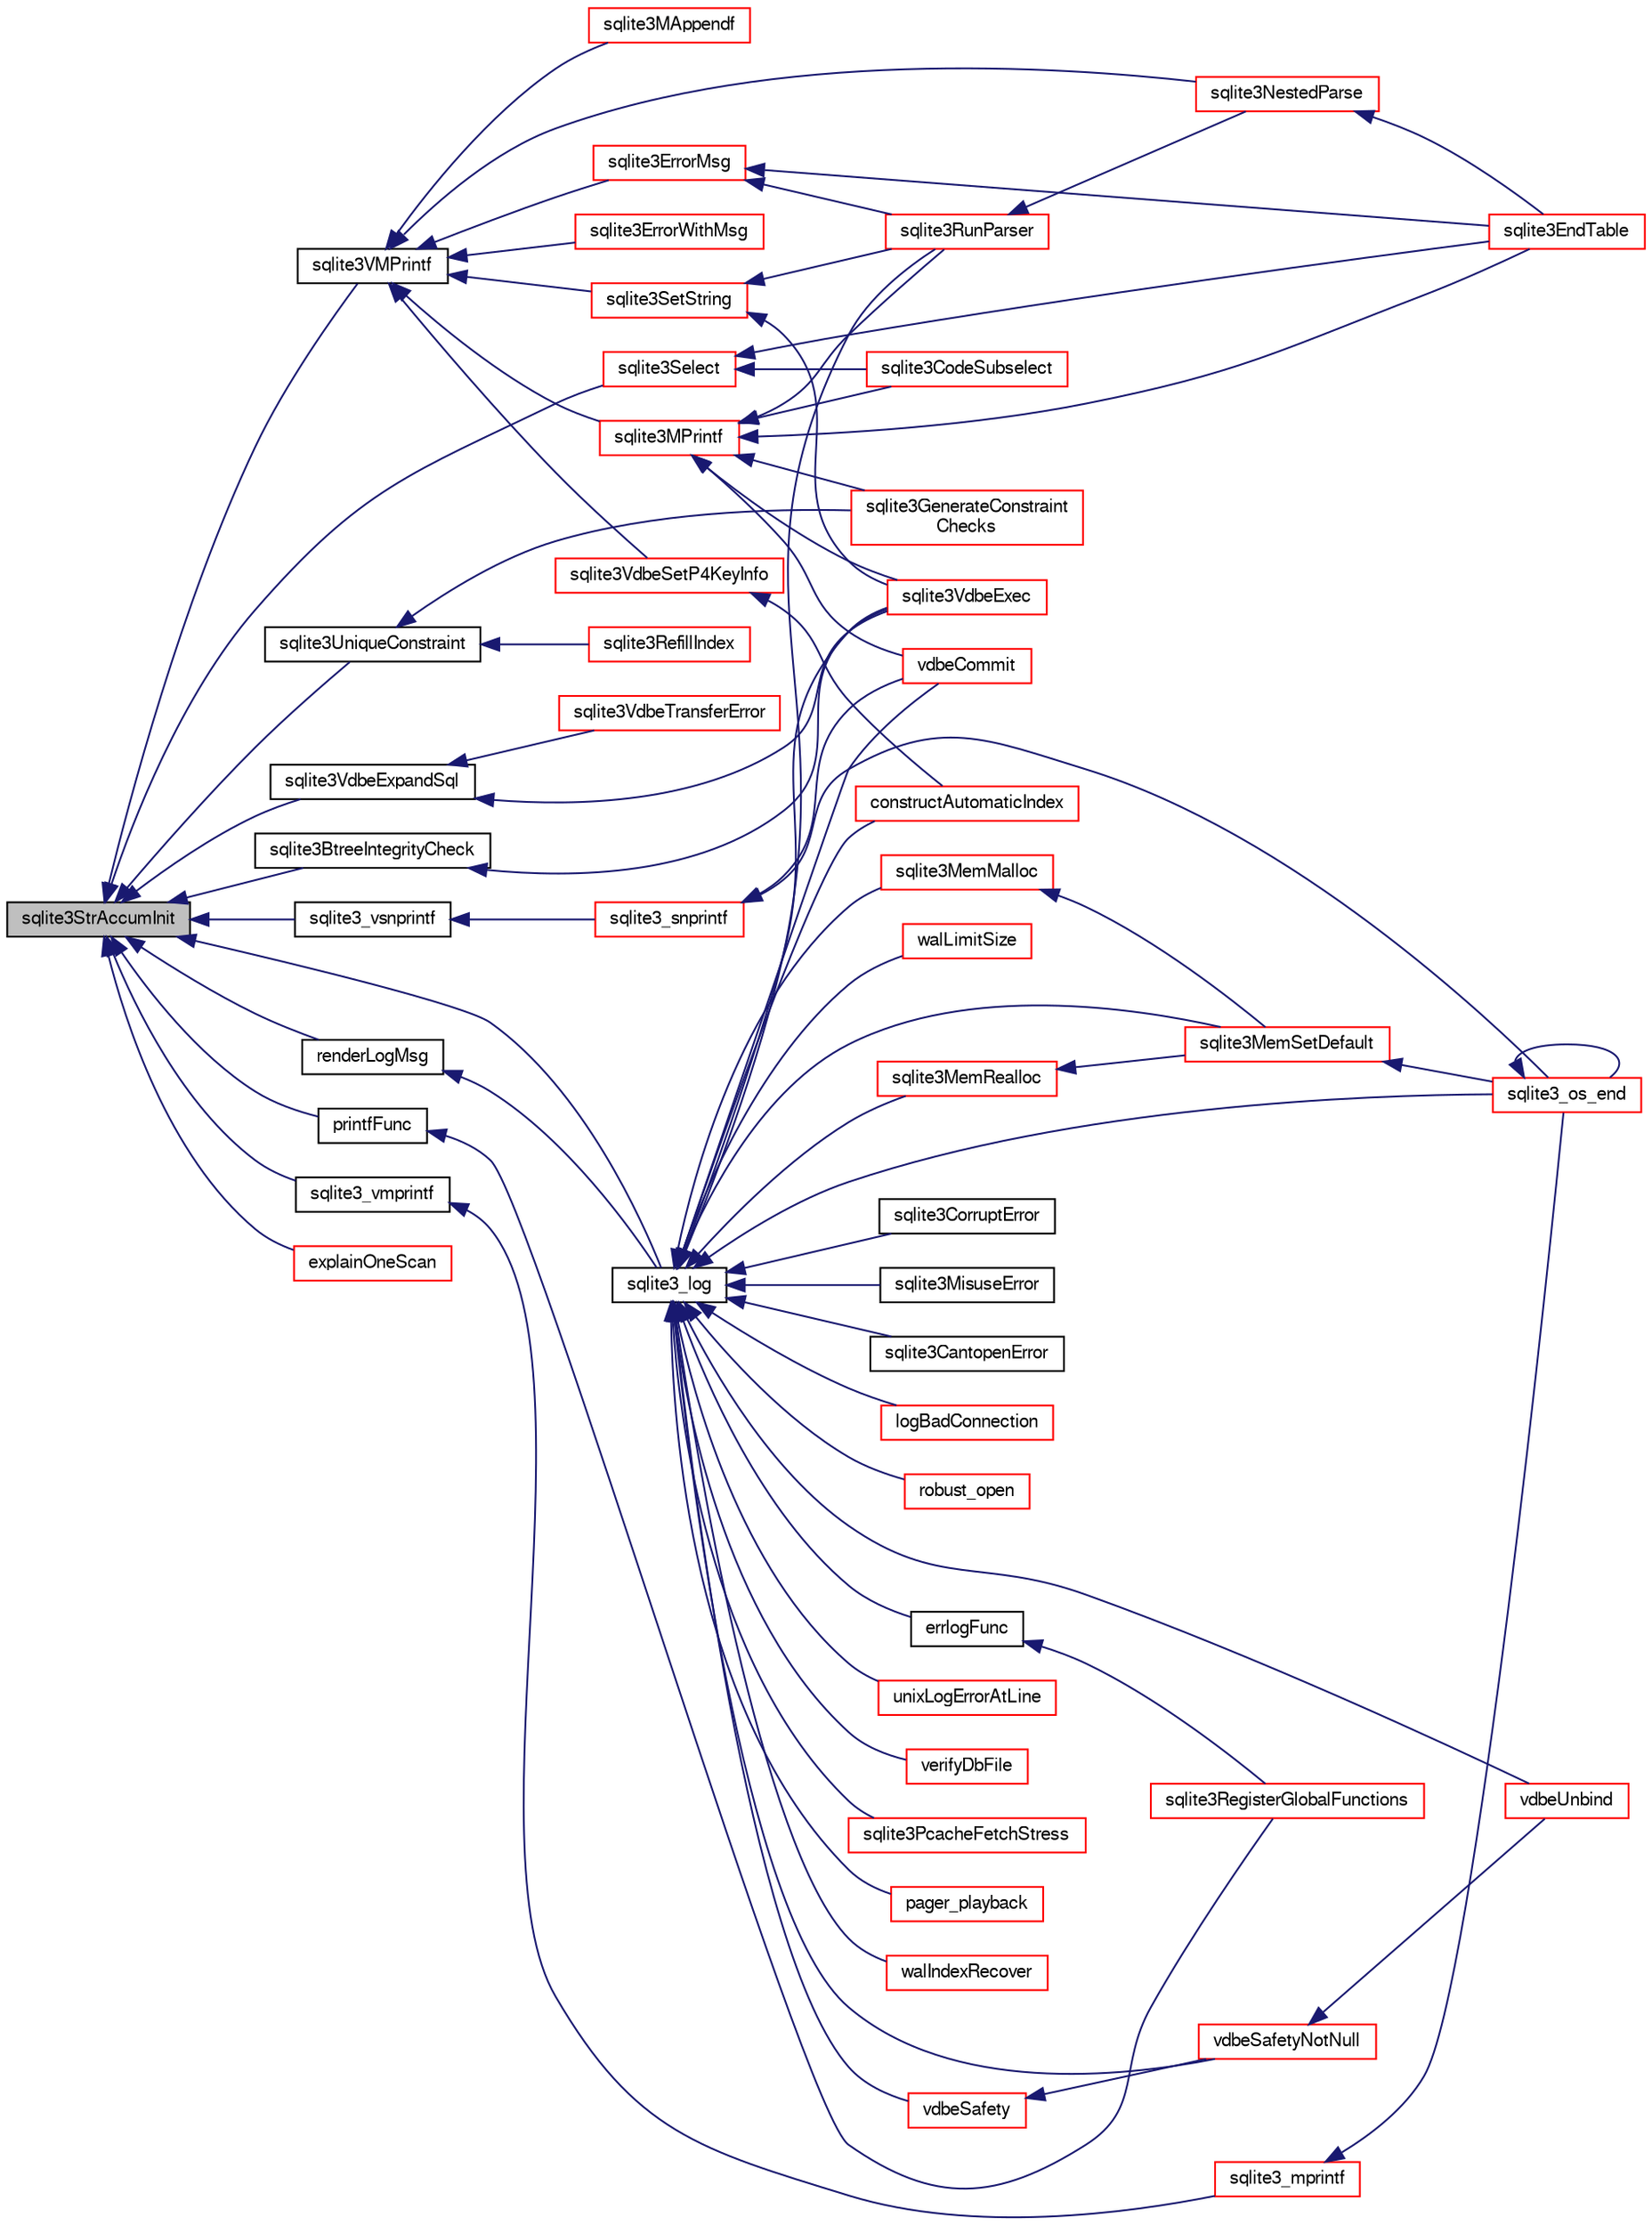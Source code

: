 digraph "sqlite3StrAccumInit"
{
  edge [fontname="FreeSans",fontsize="10",labelfontname="FreeSans",labelfontsize="10"];
  node [fontname="FreeSans",fontsize="10",shape=record];
  rankdir="LR";
  Node718307 [label="sqlite3StrAccumInit",height=0.2,width=0.4,color="black", fillcolor="grey75", style="filled", fontcolor="black"];
  Node718307 -> Node718308 [dir="back",color="midnightblue",fontsize="10",style="solid",fontname="FreeSans"];
  Node718308 [label="sqlite3VMPrintf",height=0.2,width=0.4,color="black", fillcolor="white", style="filled",URL="$sqlite3_8c.html#a05535d0982ef06fbc2ee8195ebbae689"];
  Node718308 -> Node718309 [dir="back",color="midnightblue",fontsize="10",style="solid",fontname="FreeSans"];
  Node718309 [label="sqlite3SetString",height=0.2,width=0.4,color="red", fillcolor="white", style="filled",URL="$sqlite3_8c.html#aad368822484a1ceae010a829e27454ae"];
  Node718309 -> Node718336 [dir="back",color="midnightblue",fontsize="10",style="solid",fontname="FreeSans"];
  Node718336 [label="sqlite3VdbeExec",height=0.2,width=0.4,color="red", fillcolor="white", style="filled",URL="$sqlite3_8c.html#a8ce40a614bdc56719c4d642b1e4dfb21"];
  Node718309 -> Node718478 [dir="back",color="midnightblue",fontsize="10",style="solid",fontname="FreeSans"];
  Node718478 [label="sqlite3RunParser",height=0.2,width=0.4,color="red", fillcolor="white", style="filled",URL="$sqlite3_8c.html#a174f16a9adcc64bf971bae4a5ffa3488"];
  Node718478 -> Node718479 [dir="back",color="midnightblue",fontsize="10",style="solid",fontname="FreeSans"];
  Node718479 [label="sqlite3NestedParse",height=0.2,width=0.4,color="red", fillcolor="white", style="filled",URL="$sqlite3_8c.html#ae78bd6187a28892732af5428ec15b03f"];
  Node718479 -> Node718353 [dir="back",color="midnightblue",fontsize="10",style="solid",fontname="FreeSans"];
  Node718353 [label="sqlite3EndTable",height=0.2,width=0.4,color="red", fillcolor="white", style="filled",URL="$sqlite3_8c.html#a7b5f2c66c0f0b6f819d970ca389768b0"];
  Node718308 -> Node718574 [dir="back",color="midnightblue",fontsize="10",style="solid",fontname="FreeSans"];
  Node718574 [label="sqlite3MPrintf",height=0.2,width=0.4,color="red", fillcolor="white", style="filled",URL="$sqlite3_8c.html#a208ef0df84e9778778804a19af03efea"];
  Node718574 -> Node718581 [dir="back",color="midnightblue",fontsize="10",style="solid",fontname="FreeSans"];
  Node718581 [label="vdbeCommit",height=0.2,width=0.4,color="red", fillcolor="white", style="filled",URL="$sqlite3_8c.html#a5d7f1e0625451b987728f600cfe1b92d"];
  Node718574 -> Node718336 [dir="back",color="midnightblue",fontsize="10",style="solid",fontname="FreeSans"];
  Node718574 -> Node718391 [dir="back",color="midnightblue",fontsize="10",style="solid",fontname="FreeSans"];
  Node718391 [label="sqlite3CodeSubselect",height=0.2,width=0.4,color="red", fillcolor="white", style="filled",URL="$sqlite3_8c.html#aa69b46d2204a1d1b110107a1be12ee0c"];
  Node718574 -> Node718353 [dir="back",color="midnightblue",fontsize="10",style="solid",fontname="FreeSans"];
  Node718574 -> Node718364 [dir="back",color="midnightblue",fontsize="10",style="solid",fontname="FreeSans"];
  Node718364 [label="sqlite3GenerateConstraint\lChecks",height=0.2,width=0.4,color="red", fillcolor="white", style="filled",URL="$sqlite3_8c.html#aef639c1e6a0c0a67ca6e7690ad931bd2"];
  Node718574 -> Node718478 [dir="back",color="midnightblue",fontsize="10",style="solid",fontname="FreeSans"];
  Node718308 -> Node719157 [dir="back",color="midnightblue",fontsize="10",style="solid",fontname="FreeSans"];
  Node719157 [label="sqlite3MAppendf",height=0.2,width=0.4,color="red", fillcolor="white", style="filled",URL="$sqlite3_8c.html#a43b33971f250cf38164a84f751057bce"];
  Node718308 -> Node719038 [dir="back",color="midnightblue",fontsize="10",style="solid",fontname="FreeSans"];
  Node719038 [label="sqlite3ErrorWithMsg",height=0.2,width=0.4,color="red", fillcolor="white", style="filled",URL="$sqlite3_8c.html#a11feb4cd8e77d59df266587cfe1b2641"];
  Node718308 -> Node719158 [dir="back",color="midnightblue",fontsize="10",style="solid",fontname="FreeSans"];
  Node719158 [label="sqlite3ErrorMsg",height=0.2,width=0.4,color="red", fillcolor="white", style="filled",URL="$sqlite3_8c.html#aee2798e173651adae0f9c85469f3457d"];
  Node719158 -> Node718353 [dir="back",color="midnightblue",fontsize="10",style="solid",fontname="FreeSans"];
  Node719158 -> Node718478 [dir="back",color="midnightblue",fontsize="10",style="solid",fontname="FreeSans"];
  Node718308 -> Node718770 [dir="back",color="midnightblue",fontsize="10",style="solid",fontname="FreeSans"];
  Node718770 [label="sqlite3VdbeSetP4KeyInfo",height=0.2,width=0.4,color="red", fillcolor="white", style="filled",URL="$sqlite3_8c.html#a342090b36fbf7fdace2a23b8efca030c"];
  Node718770 -> Node718405 [dir="back",color="midnightblue",fontsize="10",style="solid",fontname="FreeSans"];
  Node718405 [label="constructAutomaticIndex",height=0.2,width=0.4,color="red", fillcolor="white", style="filled",URL="$sqlite3_8c.html#aad43d38bc718f4c8e8d0dd8f33ed526f"];
  Node718308 -> Node718479 [dir="back",color="midnightblue",fontsize="10",style="solid",fontname="FreeSans"];
  Node718307 -> Node718807 [dir="back",color="midnightblue",fontsize="10",style="solid",fontname="FreeSans"];
  Node718807 [label="sqlite3_vmprintf",height=0.2,width=0.4,color="black", fillcolor="white", style="filled",URL="$sqlite3_8h.html#ac240de67ddf003828f16a6d9dd3fa3ca"];
  Node718807 -> Node718808 [dir="back",color="midnightblue",fontsize="10",style="solid",fontname="FreeSans"];
  Node718808 [label="sqlite3_mprintf",height=0.2,width=0.4,color="red", fillcolor="white", style="filled",URL="$sqlite3_8h.html#a9533933e57f7ccbb48c32041ce3a8862"];
  Node718808 -> Node718592 [dir="back",color="midnightblue",fontsize="10",style="solid",fontname="FreeSans"];
  Node718592 [label="sqlite3_os_end",height=0.2,width=0.4,color="red", fillcolor="white", style="filled",URL="$sqlite3_8h.html#a2288c95881ecca13d994e42b6a958906"];
  Node718592 -> Node718592 [dir="back",color="midnightblue",fontsize="10",style="solid",fontname="FreeSans"];
  Node718307 -> Node718817 [dir="back",color="midnightblue",fontsize="10",style="solid",fontname="FreeSans"];
  Node718817 [label="sqlite3_vsnprintf",height=0.2,width=0.4,color="black", fillcolor="white", style="filled",URL="$sqlite3_8h.html#a095af9d57b6df1b95a77df71b9bce062"];
  Node718817 -> Node718818 [dir="back",color="midnightblue",fontsize="10",style="solid",fontname="FreeSans"];
  Node718818 [label="sqlite3_snprintf",height=0.2,width=0.4,color="red", fillcolor="white", style="filled",URL="$sqlite3_8h.html#af4558fab7cb8fb1e61fd642d3e017ef7"];
  Node718818 -> Node718592 [dir="back",color="midnightblue",fontsize="10",style="solid",fontname="FreeSans"];
  Node718818 -> Node718581 [dir="back",color="midnightblue",fontsize="10",style="solid",fontname="FreeSans"];
  Node718307 -> Node718924 [dir="back",color="midnightblue",fontsize="10",style="solid",fontname="FreeSans"];
  Node718924 [label="renderLogMsg",height=0.2,width=0.4,color="black", fillcolor="white", style="filled",URL="$sqlite3_8c.html#a7a02b43ce0a27bb52085c7f446d115af"];
  Node718924 -> Node718925 [dir="back",color="midnightblue",fontsize="10",style="solid",fontname="FreeSans"];
  Node718925 [label="sqlite3_log",height=0.2,width=0.4,color="black", fillcolor="white", style="filled",URL="$sqlite3_8h.html#a298c9699bf9c143662c6b1fec4b2dc3b"];
  Node718925 -> Node718926 [dir="back",color="midnightblue",fontsize="10",style="solid",fontname="FreeSans"];
  Node718926 [label="sqlite3MemMalloc",height=0.2,width=0.4,color="red", fillcolor="white", style="filled",URL="$sqlite3_8c.html#a53157f1a669f949332f44ca9f15c0a43"];
  Node718926 -> Node718801 [dir="back",color="midnightblue",fontsize="10",style="solid",fontname="FreeSans"];
  Node718801 [label="sqlite3MemSetDefault",height=0.2,width=0.4,color="red", fillcolor="white", style="filled",URL="$sqlite3_8c.html#a162fbfd727e92c5f8f72625b5ff62549"];
  Node718801 -> Node718592 [dir="back",color="midnightblue",fontsize="10",style="solid",fontname="FreeSans"];
  Node718925 -> Node718927 [dir="back",color="midnightblue",fontsize="10",style="solid",fontname="FreeSans"];
  Node718927 [label="sqlite3MemRealloc",height=0.2,width=0.4,color="red", fillcolor="white", style="filled",URL="$sqlite3_8c.html#addd043cc5742c3b0cf536763cd4e6948"];
  Node718927 -> Node718801 [dir="back",color="midnightblue",fontsize="10",style="solid",fontname="FreeSans"];
  Node718925 -> Node718801 [dir="back",color="midnightblue",fontsize="10",style="solid",fontname="FreeSans"];
  Node718925 -> Node718928 [dir="back",color="midnightblue",fontsize="10",style="solid",fontname="FreeSans"];
  Node718928 [label="logBadConnection",height=0.2,width=0.4,color="red", fillcolor="white", style="filled",URL="$sqlite3_8c.html#a8aa249fac852b22bb1227e2bc2921f11"];
  Node718925 -> Node718935 [dir="back",color="midnightblue",fontsize="10",style="solid",fontname="FreeSans"];
  Node718935 [label="robust_open",height=0.2,width=0.4,color="red", fillcolor="white", style="filled",URL="$sqlite3_8c.html#a0eb989e531821c6a1deb85a3ba0021c0"];
  Node718925 -> Node718937 [dir="back",color="midnightblue",fontsize="10",style="solid",fontname="FreeSans"];
  Node718937 [label="unixLogErrorAtLine",height=0.2,width=0.4,color="red", fillcolor="white", style="filled",URL="$sqlite3_8c.html#a23b4a35445d08fc62ef2d5c3d56c1640"];
  Node718925 -> Node718951 [dir="back",color="midnightblue",fontsize="10",style="solid",fontname="FreeSans"];
  Node718951 [label="verifyDbFile",height=0.2,width=0.4,color="red", fillcolor="white", style="filled",URL="$sqlite3_8c.html#a0ff620ba7a3e7e727c37c0b172d12c66"];
  Node718925 -> Node718592 [dir="back",color="midnightblue",fontsize="10",style="solid",fontname="FreeSans"];
  Node718925 -> Node718952 [dir="back",color="midnightblue",fontsize="10",style="solid",fontname="FreeSans"];
  Node718952 [label="sqlite3PcacheFetchStress",height=0.2,width=0.4,color="red", fillcolor="white", style="filled",URL="$sqlite3_8c.html#a83644ab4d77e1649ae5336b659edb351"];
  Node718925 -> Node718674 [dir="back",color="midnightblue",fontsize="10",style="solid",fontname="FreeSans"];
  Node718674 [label="pager_playback",height=0.2,width=0.4,color="red", fillcolor="white", style="filled",URL="$sqlite3_8c.html#a9d9a750a9fc76eb4b668c8a16b164a65"];
  Node718925 -> Node718848 [dir="back",color="midnightblue",fontsize="10",style="solid",fontname="FreeSans"];
  Node718848 [label="walIndexRecover",height=0.2,width=0.4,color="red", fillcolor="white", style="filled",URL="$sqlite3_8c.html#ab4ee99f3710323acbeb6c495dd18d205"];
  Node718925 -> Node718792 [dir="back",color="midnightblue",fontsize="10",style="solid",fontname="FreeSans"];
  Node718792 [label="walLimitSize",height=0.2,width=0.4,color="red", fillcolor="white", style="filled",URL="$sqlite3_8c.html#a7d814227c8fb4a3441c42e9f2fdade3b"];
  Node718925 -> Node718581 [dir="back",color="midnightblue",fontsize="10",style="solid",fontname="FreeSans"];
  Node718925 -> Node718953 [dir="back",color="midnightblue",fontsize="10",style="solid",fontname="FreeSans"];
  Node718953 [label="vdbeSafety",height=0.2,width=0.4,color="red", fillcolor="white", style="filled",URL="$sqlite3_8c.html#ad376f1aa66b2801fa8fb2fb134f370fd"];
  Node718953 -> Node718954 [dir="back",color="midnightblue",fontsize="10",style="solid",fontname="FreeSans"];
  Node718954 [label="vdbeSafetyNotNull",height=0.2,width=0.4,color="red", fillcolor="white", style="filled",URL="$sqlite3_8c.html#a018448275e86f09d8af8033cec4cafdf"];
  Node718954 -> Node718955 [dir="back",color="midnightblue",fontsize="10",style="solid",fontname="FreeSans"];
  Node718955 [label="vdbeUnbind",height=0.2,width=0.4,color="red", fillcolor="white", style="filled",URL="$sqlite3_8c.html#ae3ca3d8a878660305a0efd0c73c9f064"];
  Node718925 -> Node718954 [dir="back",color="midnightblue",fontsize="10",style="solid",fontname="FreeSans"];
  Node718925 -> Node718955 [dir="back",color="midnightblue",fontsize="10",style="solid",fontname="FreeSans"];
  Node718925 -> Node718336 [dir="back",color="midnightblue",fontsize="10",style="solid",fontname="FreeSans"];
  Node718925 -> Node718968 [dir="back",color="midnightblue",fontsize="10",style="solid",fontname="FreeSans"];
  Node718968 [label="errlogFunc",height=0.2,width=0.4,color="black", fillcolor="white", style="filled",URL="$sqlite3_8c.html#a56d5c8e1f0a43e4c9f8864c27065393f"];
  Node718968 -> Node718584 [dir="back",color="midnightblue",fontsize="10",style="solid",fontname="FreeSans"];
  Node718584 [label="sqlite3RegisterGlobalFunctions",height=0.2,width=0.4,color="red", fillcolor="white", style="filled",URL="$sqlite3_8c.html#a9f75bd111010f29e1b8d74344473c4ec"];
  Node718925 -> Node718405 [dir="back",color="midnightblue",fontsize="10",style="solid",fontname="FreeSans"];
  Node718925 -> Node718478 [dir="back",color="midnightblue",fontsize="10",style="solid",fontname="FreeSans"];
  Node718925 -> Node718969 [dir="back",color="midnightblue",fontsize="10",style="solid",fontname="FreeSans"];
  Node718969 [label="sqlite3CorruptError",height=0.2,width=0.4,color="black", fillcolor="white", style="filled",URL="$sqlite3_8c.html#a66f16cea11e3c7d1b5f60ff7b6ff5e1a"];
  Node718925 -> Node718970 [dir="back",color="midnightblue",fontsize="10",style="solid",fontname="FreeSans"];
  Node718970 [label="sqlite3MisuseError",height=0.2,width=0.4,color="black", fillcolor="white", style="filled",URL="$sqlite3_8c.html#a0550217d0f8d42f53c258c44746fb804"];
  Node718925 -> Node718971 [dir="back",color="midnightblue",fontsize="10",style="solid",fontname="FreeSans"];
  Node718971 [label="sqlite3CantopenError",height=0.2,width=0.4,color="black", fillcolor="white", style="filled",URL="$sqlite3_8c.html#a62298ad2d3a1ea7b9501264b7004ec33"];
  Node718307 -> Node718925 [dir="back",color="midnightblue",fontsize="10",style="solid",fontname="FreeSans"];
  Node718307 -> Node718701 [dir="back",color="midnightblue",fontsize="10",style="solid",fontname="FreeSans"];
  Node718701 [label="sqlite3BtreeIntegrityCheck",height=0.2,width=0.4,color="black", fillcolor="white", style="filled",URL="$sqlite3_8c.html#aa00011902d9e5ba26452d147c43fa1d8"];
  Node718701 -> Node718336 [dir="back",color="midnightblue",fontsize="10",style="solid",fontname="FreeSans"];
  Node718307 -> Node718973 [dir="back",color="midnightblue",fontsize="10",style="solid",fontname="FreeSans"];
  Node718973 [label="sqlite3VdbeExpandSql",height=0.2,width=0.4,color="black", fillcolor="white", style="filled",URL="$sqlite3_8c.html#a5a497837d5d69b92e7bca23673589c69"];
  Node718973 -> Node718795 [dir="back",color="midnightblue",fontsize="10",style="solid",fontname="FreeSans"];
  Node718795 [label="sqlite3VdbeTransferError",height=0.2,width=0.4,color="red", fillcolor="white", style="filled",URL="$sqlite3_8c.html#aaf4a567b51602bb6d7bb150e6c72de69"];
  Node718973 -> Node718336 [dir="back",color="midnightblue",fontsize="10",style="solid",fontname="FreeSans"];
  Node718307 -> Node719005 [dir="back",color="midnightblue",fontsize="10",style="solid",fontname="FreeSans"];
  Node719005 [label="sqlite3UniqueConstraint",height=0.2,width=0.4,color="black", fillcolor="white", style="filled",URL="$sqlite3_8c.html#a4e35c041bf7710b6f3e2db6d86e86d7a"];
  Node719005 -> Node718400 [dir="back",color="midnightblue",fontsize="10",style="solid",fontname="FreeSans"];
  Node718400 [label="sqlite3RefillIndex",height=0.2,width=0.4,color="red", fillcolor="white", style="filled",URL="$sqlite3_8c.html#a17be5b679d9181b961ea9ba4a18d4f80"];
  Node719005 -> Node718364 [dir="back",color="midnightblue",fontsize="10",style="solid",fontname="FreeSans"];
  Node718307 -> Node718974 [dir="back",color="midnightblue",fontsize="10",style="solid",fontname="FreeSans"];
  Node718974 [label="printfFunc",height=0.2,width=0.4,color="black", fillcolor="white", style="filled",URL="$sqlite3_8c.html#a80ca21d434c7c5b6668bee721331dda8"];
  Node718974 -> Node718584 [dir="back",color="midnightblue",fontsize="10",style="solid",fontname="FreeSans"];
  Node718307 -> Node718390 [dir="back",color="midnightblue",fontsize="10",style="solid",fontname="FreeSans"];
  Node718390 [label="sqlite3Select",height=0.2,width=0.4,color="red", fillcolor="white", style="filled",URL="$sqlite3_8c.html#a2465ee8c956209ba4b272477b7c21a45"];
  Node718390 -> Node718391 [dir="back",color="midnightblue",fontsize="10",style="solid",fontname="FreeSans"];
  Node718390 -> Node718353 [dir="back",color="midnightblue",fontsize="10",style="solid",fontname="FreeSans"];
  Node718307 -> Node718976 [dir="back",color="midnightblue",fontsize="10",style="solid",fontname="FreeSans"];
  Node718976 [label="explainOneScan",height=0.2,width=0.4,color="red", fillcolor="white", style="filled",URL="$sqlite3_8c.html#ae5281c97cc6f8cd02effffe937725524"];
}
